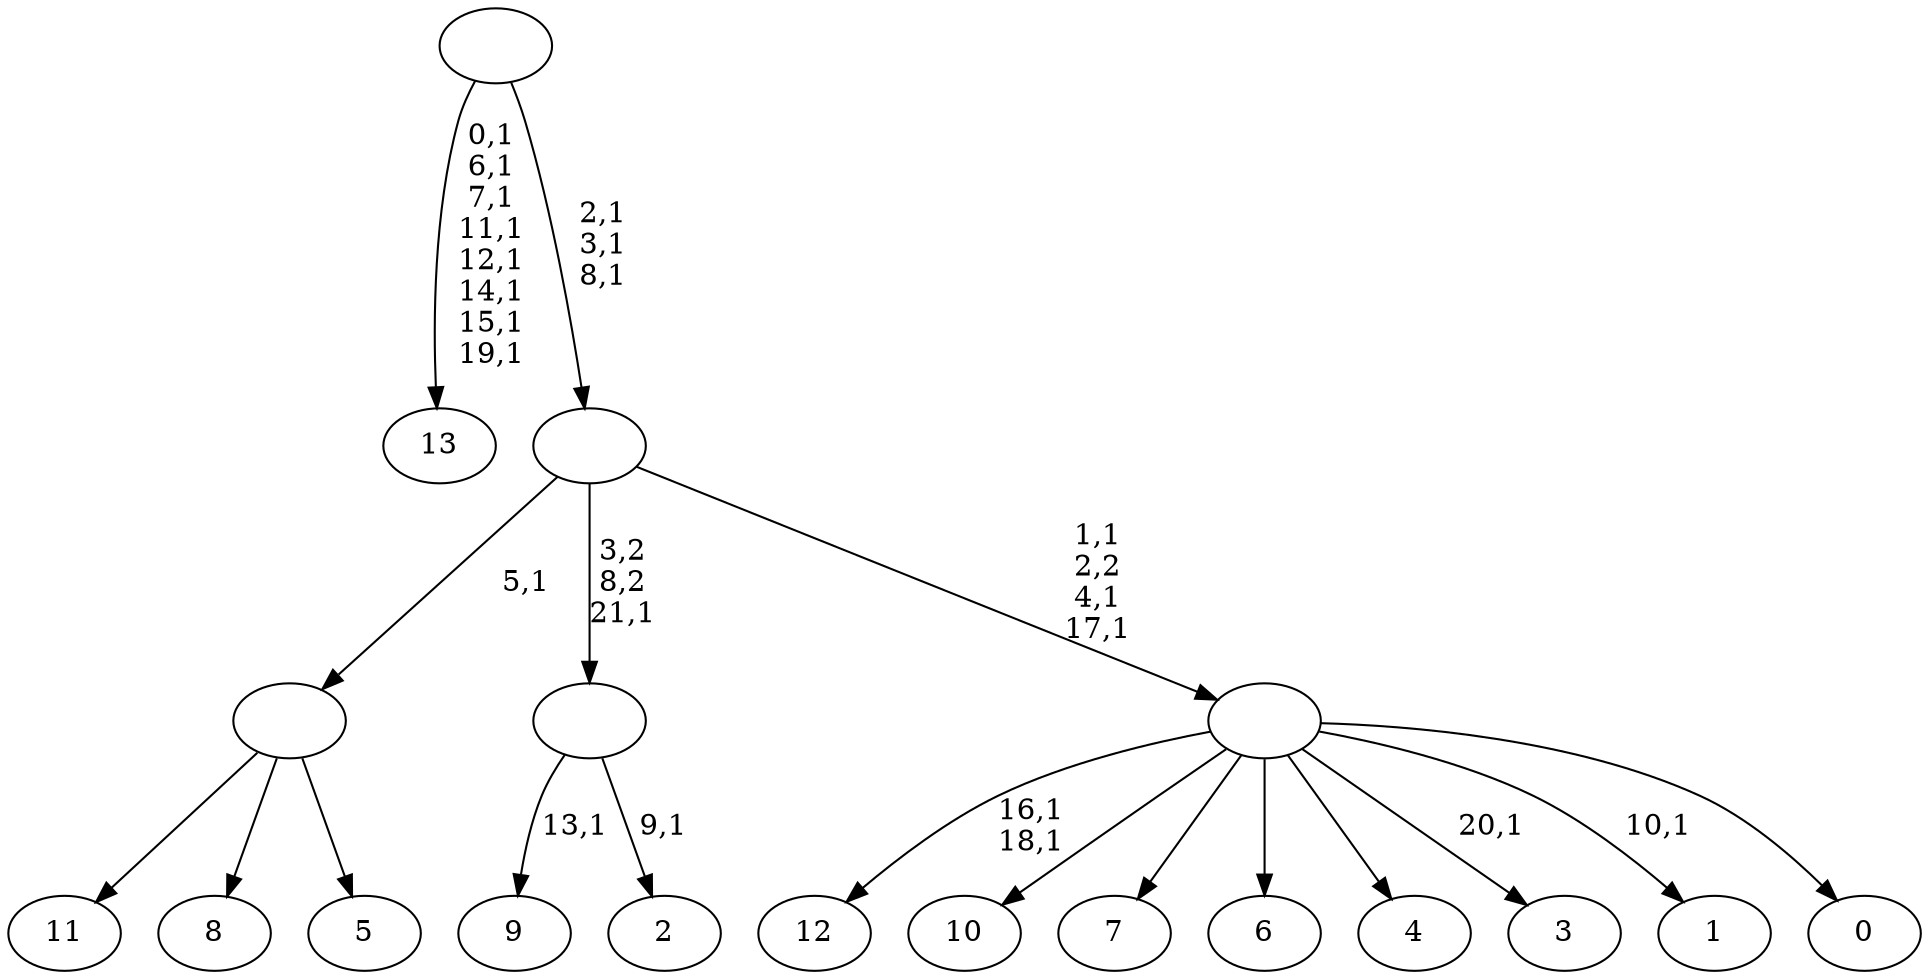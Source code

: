 digraph T {
	36 [label="13"]
	27 [label="12"]
	24 [label="11"]
	23 [label="10"]
	22 [label="9"]
	20 [label="8"]
	19 [label="7"]
	18 [label="6"]
	17 [label="5"]
	16 [label=""]
	15 [label="4"]
	14 [label="3"]
	12 [label="2"]
	10 [label=""]
	9 [label="1"]
	7 [label="0"]
	6 [label=""]
	3 [label=""]
	0 [label=""]
	16 -> 24 [label=""]
	16 -> 20 [label=""]
	16 -> 17 [label=""]
	10 -> 12 [label="9,1"]
	10 -> 22 [label="13,1"]
	6 -> 9 [label="10,1"]
	6 -> 14 [label="20,1"]
	6 -> 27 [label="16,1\n18,1"]
	6 -> 23 [label=""]
	6 -> 19 [label=""]
	6 -> 18 [label=""]
	6 -> 15 [label=""]
	6 -> 7 [label=""]
	3 -> 6 [label="1,1\n2,2\n4,1\n17,1"]
	3 -> 16 [label="5,1"]
	3 -> 10 [label="3,2\n8,2\n21,1"]
	0 -> 3 [label="2,1\n3,1\n8,1"]
	0 -> 36 [label="0,1\n6,1\n7,1\n11,1\n12,1\n14,1\n15,1\n19,1"]
}
